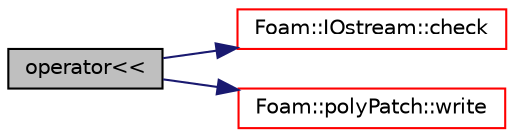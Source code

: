digraph "operator&lt;&lt;"
{
  bgcolor="transparent";
  edge [fontname="Helvetica",fontsize="10",labelfontname="Helvetica",labelfontsize="10"];
  node [fontname="Helvetica",fontsize="10",shape=record];
  rankdir="LR";
  Node127086 [label="operator\<\<",height=0.2,width=0.4,color="black", fillcolor="grey75", style="filled", fontcolor="black"];
  Node127086 -> Node127087 [color="midnightblue",fontsize="10",style="solid",fontname="Helvetica"];
  Node127087 [label="Foam::IOstream::check",height=0.2,width=0.4,color="red",URL="$a27333.html#a367eb3425fc4e8270e2aa961df8ac8a5",tooltip="Check IOstream status for given operation. "];
  Node127086 -> Node127138 [color="midnightblue",fontsize="10",style="solid",fontname="Helvetica"];
  Node127138 [label="Foam::polyPatch::write",height=0.2,width=0.4,color="red",URL="$a28633.html#a293fdfec8bdfbd5c3913ab4c9f3454ff",tooltip="Write the polyPatch data as a dictionary. "];
}
